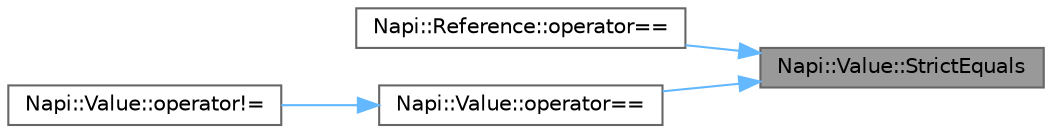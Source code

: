 digraph "Napi::Value::StrictEquals"
{
 // LATEX_PDF_SIZE
  bgcolor="transparent";
  edge [fontname=Helvetica,fontsize=10,labelfontname=Helvetica,labelfontsize=10];
  node [fontname=Helvetica,fontsize=10,shape=box,height=0.2,width=0.4];
  rankdir="RL";
  Node1 [id="Node000001",label="Napi::Value::StrictEquals",height=0.2,width=0.4,color="gray40", fillcolor="grey60", style="filled", fontcolor="black",tooltip="Tests if this value strictly equals another value."];
  Node1 -> Node2 [id="edge1_Node000001_Node000002",dir="back",color="steelblue1",style="solid",tooltip=" "];
  Node2 [id="Node000002",label="Napi::Reference::operator==",height=0.2,width=0.4,color="grey40", fillcolor="white", style="filled",URL="$class_napi_1_1_reference.html#a5d51bd065ce7a381e8345e138f7102bd",tooltip=" "];
  Node1 -> Node3 [id="edge2_Node000001_Node000003",dir="back",color="steelblue1",style="solid",tooltip=" "];
  Node3 [id="Node000003",label="Napi::Value::operator==",height=0.2,width=0.4,color="grey40", fillcolor="white", style="filled",URL="$class_napi_1_1_value.html#aeacac83e70476de242048d8ee6329fd0",tooltip="Tests if this value strictly equals another value."];
  Node3 -> Node4 [id="edge3_Node000003_Node000004",dir="back",color="steelblue1",style="solid",tooltip=" "];
  Node4 [id="Node000004",label="Napi::Value::operator!=",height=0.2,width=0.4,color="grey40", fillcolor="white", style="filled",URL="$class_napi_1_1_value.html#a580263f743cb763cda7a0c0e45c49951",tooltip="Tests if this value does not strictly equal another value."];
}

